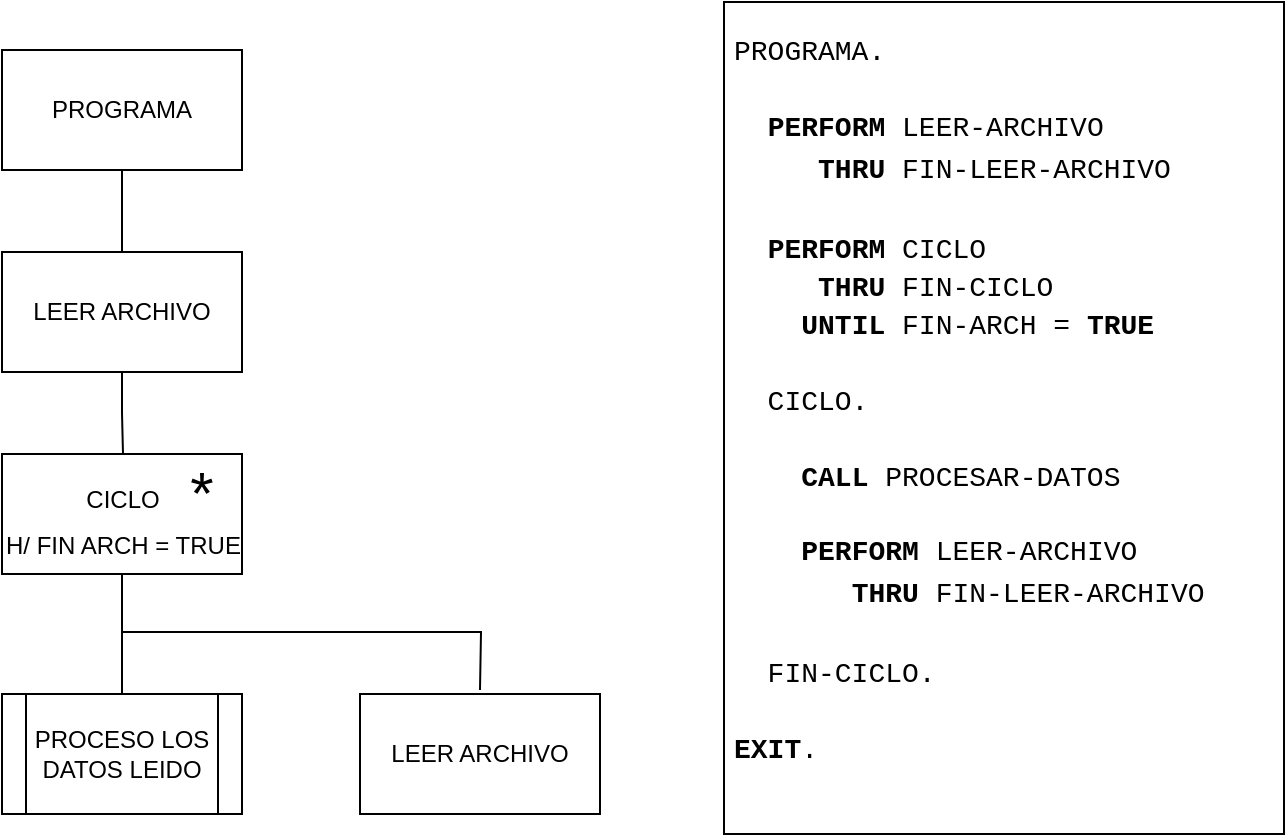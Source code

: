 <mxfile version="21.6.8" type="device" pages="5">
  <diagram name="Ejemplo 1" id="DIWlifGtNFJvJwJ2gC4g">
    <mxGraphModel dx="1354" dy="1074" grid="0" gridSize="10" guides="1" tooltips="1" connect="1" arrows="1" fold="1" page="0" pageScale="1" pageWidth="827" pageHeight="1169" math="0" shadow="0">
      <root>
        <mxCell id="htvTtejkNlTFs2TmpE_N-0" />
        <mxCell id="htvTtejkNlTFs2TmpE_N-1" style="locked=1;" parent="htvTtejkNlTFs2TmpE_N-0" />
        <mxCell id="nlcEW6YisUa-rGxjiz5z-0" style="edgeStyle=orthogonalEdgeStyle;rounded=0;orthogonalLoop=1;jettySize=auto;html=1;exitX=0.5;exitY=1;exitDx=0;exitDy=0;endArrow=none;endFill=0;" parent="htvTtejkNlTFs2TmpE_N-1" source="nlcEW6YisUa-rGxjiz5z-2" target="nlcEW6YisUa-rGxjiz5z-11" edge="1">
          <mxGeometry relative="1" as="geometry">
            <mxPoint x="260" y="200" as="targetPoint" />
          </mxGeometry>
        </mxCell>
        <mxCell id="nlcEW6YisUa-rGxjiz5z-1" style="edgeStyle=orthogonalEdgeStyle;rounded=0;orthogonalLoop=1;jettySize=auto;html=1;exitX=0.5;exitY=1;exitDx=0;exitDy=0;endArrow=none;endFill=0;" parent="htvTtejkNlTFs2TmpE_N-1" source="nlcEW6YisUa-rGxjiz5z-2" edge="1">
          <mxGeometry relative="1" as="geometry">
            <mxPoint x="439" y="198" as="targetPoint" />
          </mxGeometry>
        </mxCell>
        <mxCell id="nlcEW6YisUa-rGxjiz5z-2" value="" style="rounded=0;whiteSpace=wrap;html=1;" parent="htvTtejkNlTFs2TmpE_N-1" vertex="1">
          <mxGeometry x="200" y="80" width="120" height="60" as="geometry" />
        </mxCell>
        <mxCell id="nlcEW6YisUa-rGxjiz5z-3" style="edgeStyle=orthogonalEdgeStyle;rounded=0;orthogonalLoop=1;jettySize=auto;html=1;entryX=0.5;entryY=0;entryDx=0;entryDy=0;endArrow=none;endFill=0;" parent="htvTtejkNlTFs2TmpE_N-1" source="nlcEW6YisUa-rGxjiz5z-4" target="nlcEW6YisUa-rGxjiz5z-9" edge="1">
          <mxGeometry relative="1" as="geometry" />
        </mxCell>
        <mxCell id="nlcEW6YisUa-rGxjiz5z-4" value="PROGRAMA" style="rounded=0;whiteSpace=wrap;html=1;" parent="htvTtejkNlTFs2TmpE_N-1" vertex="1">
          <mxGeometry x="200" y="-122" width="120" height="60" as="geometry" />
        </mxCell>
        <mxCell id="nlcEW6YisUa-rGxjiz5z-5" value="&lt;span style=&quot;color: rgb(0, 0, 0); font-family: Helvetica; font-size: 12px; font-style: normal; font-variant-ligatures: normal; font-variant-caps: normal; font-weight: 400; letter-spacing: normal; orphans: 2; text-indent: 0px; text-transform: none; widows: 2; word-spacing: 0px; -webkit-text-stroke-width: 0px; background-color: rgb(255, 255, 255); text-decoration-thickness: initial; text-decoration-style: initial; text-decoration-color: initial; float: none; display: inline !important;&quot;&gt;CICLO&lt;/span&gt;" style="text;whiteSpace=wrap;html=1;fontSize=21;align=center;" parent="htvTtejkNlTFs2TmpE_N-1" vertex="1">
          <mxGeometry x="201" y="80" width="119" height="23" as="geometry" />
        </mxCell>
        <mxCell id="nlcEW6YisUa-rGxjiz5z-6" value="&lt;div style=&quot;text-align: center;&quot;&gt;&lt;span style=&quot;background-color: initial; font-size: 12px;&quot;&gt;H/ FIN ARCH = TRUE&lt;/span&gt;&lt;/div&gt;" style="text;whiteSpace=wrap;html=1;fontSize=21;" parent="htvTtejkNlTFs2TmpE_N-1" vertex="1">
          <mxGeometry x="200" y="103" width="150" height="23" as="geometry" />
        </mxCell>
        <mxCell id="nlcEW6YisUa-rGxjiz5z-7" value="*" style="text;html=1;strokeColor=none;fillColor=none;align=center;verticalAlign=middle;whiteSpace=wrap;rounded=0;fontSize=30;" parent="htvTtejkNlTFs2TmpE_N-1" vertex="1">
          <mxGeometry x="283" y="89" width="34" height="19" as="geometry" />
        </mxCell>
        <mxCell id="nlcEW6YisUa-rGxjiz5z-8" style="edgeStyle=orthogonalEdgeStyle;rounded=0;orthogonalLoop=1;jettySize=auto;html=1;exitX=0.5;exitY=1;exitDx=0;exitDy=0;entryX=0.5;entryY=0;entryDx=0;entryDy=0;endArrow=none;endFill=0;" parent="htvTtejkNlTFs2TmpE_N-1" source="nlcEW6YisUa-rGxjiz5z-9" target="nlcEW6YisUa-rGxjiz5z-5" edge="1">
          <mxGeometry relative="1" as="geometry" />
        </mxCell>
        <mxCell id="nlcEW6YisUa-rGxjiz5z-9" value="LEER ARCHIVO" style="rounded=0;whiteSpace=wrap;html=1;" parent="htvTtejkNlTFs2TmpE_N-1" vertex="1">
          <mxGeometry x="200" y="-21" width="120" height="60" as="geometry" />
        </mxCell>
        <mxCell id="nlcEW6YisUa-rGxjiz5z-10" value="LEER ARCHIVO" style="rounded=0;whiteSpace=wrap;html=1;" parent="htvTtejkNlTFs2TmpE_N-1" vertex="1">
          <mxGeometry x="379" y="200" width="120" height="60" as="geometry" />
        </mxCell>
        <mxCell id="nlcEW6YisUa-rGxjiz5z-11" value="PROCESO LOS DATOS LEIDO" style="shape=process;whiteSpace=wrap;html=1;backgroundOutline=1;" parent="htvTtejkNlTFs2TmpE_N-1" vertex="1">
          <mxGeometry x="200" y="200" width="120" height="60" as="geometry" />
        </mxCell>
        <mxCell id="nlcEW6YisUa-rGxjiz5z-12" value="&lt;p style=&quot;line-height: 50%;&quot;&gt;&lt;span style=&quot;font-family: &amp;quot;Courier New&amp;quot;; font-size: 14px; background-color: initial;&quot;&gt;PROGRAMA.&lt;/span&gt;&lt;br&gt;&lt;/p&gt;&lt;p style=&quot;line-height: 50%;&quot;&gt;&lt;span style=&quot;font-size: 14px;&quot;&gt;&lt;font face=&quot;Courier New&quot;&gt;&lt;br&gt;&lt;/font&gt;&lt;/span&gt;&lt;/p&gt;&lt;p style=&quot;line-height: 50%;&quot;&gt;&lt;span style=&quot;font-size: 14px;&quot;&gt;&lt;font face=&quot;Courier New&quot;&gt;&amp;nbsp;&amp;nbsp;&lt;/font&gt;&lt;/span&gt;&lt;b style=&quot;font-family: &amp;quot;Courier New&amp;quot;; font-size: 14px; background-color: initial; border-color: var(--border-color);&quot;&gt;PERFORM&lt;/b&gt;&lt;span style=&quot;font-family: &amp;quot;Courier New&amp;quot;; font-size: 14px; background-color: initial;&quot;&gt;&amp;nbsp;&lt;/span&gt;&lt;span style=&quot;font-family: &amp;quot;Courier New&amp;quot;; font-size: 14px; background-color: initial;&quot;&gt;LEER-ARCHIVO&lt;/span&gt;&lt;/p&gt;&lt;p style=&quot;border-color: var(--border-color); line-height: 6px; font-size: 14px;&quot;&gt;&lt;font style=&quot;border-color: var(--border-color);&quot; face=&quot;Courier New&quot;&gt;&amp;nbsp; &amp;nbsp;&amp;nbsp;&amp;nbsp;&lt;span style=&quot;border-color: var(--border-color);&quot;&gt;&lt;b style=&quot;border-color: var(--border-color);&quot;&gt;THRU&lt;/b&gt;&amp;nbsp;FIN-LEER-ARCHIVO&lt;/span&gt;&lt;/font&gt;&lt;/p&gt;&lt;p style=&quot;line-height: 50%;&quot;&gt;&lt;span style=&quot;font-size: 14px;&quot;&gt;&lt;font face=&quot;Courier New&quot;&gt;&lt;br&gt;&lt;/font&gt;&lt;/span&gt;&lt;/p&gt;&lt;p style=&quot;line-height: 50%;&quot;&gt;&lt;span style=&quot;font-size: 14px;&quot;&gt;&lt;font face=&quot;Courier New&quot;&gt;&amp;nbsp; &lt;b&gt;PERFORM&lt;/b&gt; CICLO&lt;/font&gt;&lt;/span&gt;&lt;/p&gt;&lt;p style=&quot;line-height: 50%;&quot;&gt;&lt;span style=&quot;font-size: 14px;&quot;&gt;&lt;font face=&quot;Courier New&quot;&gt;&amp;nbsp; &amp;nbsp; &amp;nbsp;&lt;b&gt;THRU&lt;/b&gt; FIN-CICLO&lt;/font&gt;&lt;/span&gt;&lt;/p&gt;&lt;p style=&quot;line-height: 50%;&quot;&gt;&lt;span style=&quot;font-size: 14px;&quot;&gt;&lt;font face=&quot;Courier New&quot;&gt;&amp;nbsp; &amp;nbsp; &lt;b&gt;UNTIL&lt;/b&gt; FIN-ARCH = &lt;b&gt;TRUE&lt;/b&gt;&lt;/font&gt;&lt;/span&gt;&lt;/p&gt;&lt;p style=&quot;line-height: 50%;&quot;&gt;&lt;span style=&quot;font-size: 14px;&quot;&gt;&lt;font face=&quot;Courier New&quot;&gt;&lt;br&gt;&lt;/font&gt;&lt;/span&gt;&lt;/p&gt;&lt;p style=&quot;line-height: 50%;&quot;&gt;&lt;span style=&quot;font-size: 14px;&quot;&gt;&lt;font face=&quot;Courier New&quot;&gt;&amp;nbsp; CICLO.&lt;/font&gt;&lt;/span&gt;&lt;/p&gt;&lt;p style=&quot;line-height: 50%;&quot;&gt;&lt;span style=&quot;font-size: 14px;&quot;&gt;&lt;font face=&quot;Courier New&quot;&gt;&lt;br&gt;&lt;/font&gt;&lt;/span&gt;&lt;/p&gt;&lt;p style=&quot;line-height: 50%;&quot;&gt;&lt;span style=&quot;font-size: 14px;&quot;&gt;&lt;font face=&quot;Courier New&quot;&gt;&amp;nbsp; &amp;nbsp; &lt;b&gt;CALL&lt;/b&gt; PROCESAR-DATOS&lt;/font&gt;&lt;/span&gt;&lt;/p&gt;&lt;p style=&quot;line-height: 50%;&quot;&gt;&lt;br&gt;&lt;/p&gt;&lt;p style=&quot;line-height: 50%;&quot;&gt;&lt;span style=&quot;font-size: 14px;&quot;&gt;&lt;font face=&quot;Courier New&quot;&gt;&amp;nbsp; &amp;nbsp;&amp;nbsp;&lt;/font&gt;&lt;/span&gt;&lt;b style=&quot;background-color: initial; border-color: var(--border-color); font-family: &amp;quot;Courier New&amp;quot;; font-size: 14px;&quot;&gt;PERFORM&lt;/b&gt;&lt;span style=&quot;background-color: initial; border-color: var(--border-color); font-family: &amp;quot;Courier New&amp;quot;; font-size: 14px;&quot;&gt;&amp;nbsp;&lt;/span&gt;&lt;span style=&quot;background-color: initial; border-color: var(--border-color); font-family: &amp;quot;Courier New&amp;quot;; font-size: 14px;&quot;&gt;LEER-ARCHIVO&lt;/span&gt;&lt;/p&gt;&lt;p style=&quot;border-color: var(--border-color); line-height: 6px; font-size: 14px;&quot;&gt;&lt;font style=&quot;border-color: var(--border-color);&quot; face=&quot;Courier New&quot;&gt;&amp;nbsp; &amp;nbsp; &amp;nbsp; &amp;nbsp;&lt;span style=&quot;border-color: var(--border-color);&quot;&gt;&lt;b style=&quot;border-color: var(--border-color);&quot;&gt;THRU&lt;/b&gt;&amp;nbsp;FIN-LEER-ARCHIVO&lt;/span&gt;&lt;/font&gt;&lt;/p&gt;&lt;p style=&quot;line-height: 50%;&quot;&gt;&lt;span style=&quot;font-size: 14px;&quot;&gt;&lt;font face=&quot;Courier New&quot;&gt;&lt;br&gt;&lt;/font&gt;&lt;/span&gt;&lt;/p&gt;&lt;p style=&quot;line-height: 50%;&quot;&gt;&lt;span style=&quot;font-size: 14px;&quot;&gt;&lt;font face=&quot;Courier New&quot;&gt;&amp;nbsp; FIN-CICLO.&lt;/font&gt;&lt;/span&gt;&lt;/p&gt;&lt;p style=&quot;line-height: 50%;&quot;&gt;&lt;span style=&quot;font-size: 14px;&quot;&gt;&lt;font face=&quot;Courier New&quot;&gt;&lt;br&gt;&lt;/font&gt;&lt;/span&gt;&lt;/p&gt;&lt;p style=&quot;line-height: 50%;&quot;&gt;&lt;span style=&quot;font-size: 14px;&quot;&gt;&lt;font face=&quot;Courier New&quot;&gt;&lt;b&gt;EXIT&lt;/b&gt;.&lt;/font&gt;&lt;/span&gt;&lt;/p&gt;" style="text;whiteSpace=wrap;html=1;rounded=0;strokeColor=default;spacing=5;" parent="htvTtejkNlTFs2TmpE_N-1" vertex="1">
          <mxGeometry x="561" y="-146" width="280" height="416" as="geometry" />
        </mxCell>
      </root>
    </mxGraphModel>
  </diagram>
  <diagram name="Ejemplo 2" id="38_W8E672RSWxw1Rzhjn">
    <mxGraphModel dx="1754" dy="1074" grid="0" gridSize="10" guides="1" tooltips="1" connect="1" arrows="1" fold="1" page="0" pageScale="1" pageWidth="827" pageHeight="1169" math="0" shadow="0">
      <root>
        <mxCell id="0" />
        <mxCell id="1" style="locked=1;" parent="0" />
        <mxCell id="laY_mVtm7Xq-dv9bCmeI-1" style="edgeStyle=orthogonalEdgeStyle;rounded=0;orthogonalLoop=1;jettySize=auto;html=1;exitX=0.5;exitY=1;exitDx=0;exitDy=0;endArrow=none;endFill=0;" parent="1" source="laY_mVtm7Xq-dv9bCmeI-3" target="laY_mVtm7Xq-dv9bCmeI-6" edge="1">
          <mxGeometry relative="1" as="geometry" />
        </mxCell>
        <mxCell id="laY_mVtm7Xq-dv9bCmeI-2" style="edgeStyle=orthogonalEdgeStyle;rounded=0;orthogonalLoop=1;jettySize=auto;html=1;exitX=0.5;exitY=1;exitDx=0;exitDy=0;entryX=0.5;entryY=0;entryDx=0;entryDy=0;endArrow=none;endFill=0;" parent="1" source="laY_mVtm7Xq-dv9bCmeI-3" target="laY_mVtm7Xq-dv9bCmeI-15" edge="1">
          <mxGeometry relative="1" as="geometry">
            <mxPoint x="106" y="-19" as="targetPoint" />
          </mxGeometry>
        </mxCell>
        <mxCell id="laY_mVtm7Xq-dv9bCmeI-3" value="PROGRAMA&lt;br&gt;DE&lt;br&gt;PAGO" style="rounded=0;whiteSpace=wrap;html=1;" parent="1" vertex="1">
          <mxGeometry x="144" y="-141" width="120" height="60" as="geometry" />
        </mxCell>
        <mxCell id="laY_mVtm7Xq-dv9bCmeI-4" style="edgeStyle=orthogonalEdgeStyle;rounded=0;orthogonalLoop=1;jettySize=auto;html=1;endArrow=none;endFill=0;" parent="1" source="laY_mVtm7Xq-dv9bCmeI-6" target="laY_mVtm7Xq-dv9bCmeI-8" edge="1">
          <mxGeometry relative="1" as="geometry" />
        </mxCell>
        <mxCell id="laY_mVtm7Xq-dv9bCmeI-5" style="edgeStyle=orthogonalEdgeStyle;rounded=0;orthogonalLoop=1;jettySize=auto;html=1;exitX=0.5;exitY=1;exitDx=0;exitDy=0;endArrow=none;endFill=0;" parent="1" source="laY_mVtm7Xq-dv9bCmeI-6" target="laY_mVtm7Xq-dv9bCmeI-11" edge="1">
          <mxGeometry relative="1" as="geometry" />
        </mxCell>
        <mxCell id="laY_mVtm7Xq-dv9bCmeI-6" value="EVALUAR DATOS LEIDO" style="rounded=0;whiteSpace=wrap;html=1;" parent="1" vertex="1">
          <mxGeometry x="246" y="-19" width="120" height="60" as="geometry" />
        </mxCell>
        <mxCell id="laY_mVtm7Xq-dv9bCmeI-7" style="edgeStyle=orthogonalEdgeStyle;rounded=0;orthogonalLoop=1;jettySize=auto;html=1;exitX=0.5;exitY=1;exitDx=0;exitDy=0;entryX=0.5;entryY=0;entryDx=0;entryDy=0;endArrow=none;endFill=0;" parent="1" source="laY_mVtm7Xq-dv9bCmeI-8" target="laY_mVtm7Xq-dv9bCmeI-16" edge="1">
          <mxGeometry relative="1" as="geometry" />
        </mxCell>
        <mxCell id="laY_mVtm7Xq-dv9bCmeI-8" value="TIPO_TARJ = &quot;VISA&quot;" style="rounded=0;whiteSpace=wrap;html=1;" parent="1" vertex="1">
          <mxGeometry x="166" y="101" width="120" height="60" as="geometry" />
        </mxCell>
        <mxCell id="laY_mVtm7Xq-dv9bCmeI-9" value="O" style="text;html=1;strokeColor=none;fillColor=none;align=center;verticalAlign=middle;whiteSpace=wrap;rounded=0;" parent="1" vertex="1">
          <mxGeometry x="236" y="101" width="60" height="30" as="geometry" />
        </mxCell>
        <mxCell id="laY_mVtm7Xq-dv9bCmeI-10" style="edgeStyle=orthogonalEdgeStyle;rounded=0;orthogonalLoop=1;jettySize=auto;html=1;exitX=0.5;exitY=1;exitDx=0;exitDy=0;fontSize=30;endArrow=none;endFill=0;" parent="1" source="laY_mVtm7Xq-dv9bCmeI-11" target="laY_mVtm7Xq-dv9bCmeI-12" edge="1">
          <mxGeometry relative="1" as="geometry" />
        </mxCell>
        <mxCell id="laY_mVtm7Xq-dv9bCmeI-11" value="&lt;font style=&quot;font-size: 22px;&quot;&gt;/&lt;/font&gt;" style="rounded=0;whiteSpace=wrap;html=1;" parent="1" vertex="1">
          <mxGeometry x="326" y="101" width="120" height="60" as="geometry" />
        </mxCell>
        <mxCell id="laY_mVtm7Xq-dv9bCmeI-12" value="MOSTAR MENSAJE &quot;TARJETA INVALIDA&quot;" style="rounded=0;whiteSpace=wrap;html=1;" parent="1" vertex="1">
          <mxGeometry x="326" y="191" width="120" height="60" as="geometry" />
        </mxCell>
        <mxCell id="laY_mVtm7Xq-dv9bCmeI-13" style="rounded=0;orthogonalLoop=1;jettySize=auto;html=1;exitX=0.5;exitY=0;exitDx=0;exitDy=0;fontSize=10;dashed=1;dashPattern=8 8;entryX=0.5;entryY=1;entryDx=0;entryDy=0;endArrow=none;endFill=0;fillColor=#b1ddf0;strokeColor=#10739e;" parent="1" source="laY_mVtm7Xq-dv9bCmeI-14" edge="1">
          <mxGeometry relative="1" as="geometry">
            <mxPoint x="106" y="41" as="targetPoint" />
          </mxGeometry>
        </mxCell>
        <mxCell id="laY_mVtm7Xq-dv9bCmeI-14" value="&lt;span style=&quot;color: rgb(0, 0, 0); font-family: Helvetica; font-size: 12px; font-style: normal; font-variant-ligatures: normal; font-variant-caps: normal; font-weight: 400; letter-spacing: normal; orphans: 2; text-align: center; text-indent: 0px; text-transform: none; widows: 2; word-spacing: 0px; -webkit-text-stroke-width: 0px; text-decoration-thickness: initial; text-decoration-style: initial; text-decoration-color: initial; float: none; display: inline !important;&quot;&gt;TIPO_TARJ = &quot;VISA&quot;&lt;br&gt;NUMERO = 4111234567891223&lt;br&gt;IMPORTE = 10,50&lt;br&gt;&lt;/span&gt;" style="text;whiteSpace=wrap;html=1;fontSize=10;dashed=1;dashPattern=8 8;strokeColor=#10739e;fillColor=#b1ddf0;spacing=5;" parent="1" vertex="1">
          <mxGeometry x="-68" y="141" width="185" height="63" as="geometry" />
        </mxCell>
        <mxCell id="laY_mVtm7Xq-dv9bCmeI-15" value="LEER PAGO" style="rounded=0;whiteSpace=wrap;html=1;" parent="1" vertex="1">
          <mxGeometry x="46" y="-19" width="120" height="60" as="geometry" />
        </mxCell>
        <mxCell id="laY_mVtm7Xq-dv9bCmeI-16" value="PROCESO PAGO" style="shape=process;whiteSpace=wrap;html=1;backgroundOutline=1;" parent="1" vertex="1">
          <mxGeometry x="166" y="191" width="120" height="60" as="geometry" />
        </mxCell>
        <mxCell id="laY_mVtm7Xq-dv9bCmeI-17" value="&lt;p style=&quot;line-height: 50%; font-size: 14px;&quot;&gt;&lt;font style=&quot;font-size: 14px;&quot; face=&quot;Courier New&quot;&gt;PROGRAMA DE PAGOS.&lt;br&gt;&lt;br&gt;&lt;/font&gt;&lt;/p&gt;&lt;p style=&quot;border-color: var(--border-color); line-height: 6px; font-size: 14px;&quot;&gt;&lt;font style=&quot;border-color: var(--border-color); font-size: 14px;&quot; face=&quot;Courier New&quot;&gt;&amp;nbsp;&amp;nbsp; &lt;b&gt;PERFORM&lt;/b&gt; LEER-PAGO&lt;/font&gt;&lt;/p&gt;&lt;p style=&quot;border-color: var(--border-color); line-height: 6px; font-size: 14px;&quot;&gt;&lt;font style=&quot;border-color: var(--border-color); font-size: 14px;&quot; face=&quot;Courier New&quot;&gt;&amp;nbsp; &amp;nbsp; &amp;nbsp; &lt;span style=&quot;border-color: var(--border-color);&quot;&gt;&lt;b&gt;THRU&lt;/b&gt; FIN-LEER-PAGO&lt;/span&gt;&lt;/font&gt;&lt;/p&gt;&lt;p style=&quot;line-height: 50%; font-size: 14px;&quot;&gt;&lt;font style=&quot;font-size: 14px;&quot; face=&quot;Courier New&quot;&gt;&lt;br&gt;&lt;/font&gt;&lt;/p&gt;&lt;p style=&quot;line-height: 50%; font-size: 14px;&quot;&gt;&lt;font style=&quot;font-size: 14px;&quot; face=&quot;Courier New&quot;&gt;&amp;nbsp; &amp;nbsp;&lt;b&gt;IF&lt;/b&gt; TIPO_TARJ = “VISA”&lt;/font&gt;&lt;/p&gt;&lt;p style=&quot;line-height: 50%; font-size: 14px;&quot;&gt;&lt;font style=&quot;font-size: 14px;&quot; face=&quot;Courier New&quot;&gt;&amp;nbsp; &amp;nbsp; &amp;nbsp;&lt;b&gt;CALL&lt;/b&gt; PROCESAR-PAGO&lt;/font&gt;&lt;/p&gt;&lt;p style=&quot;line-height: 50%; font-size: 14px;&quot;&gt;&lt;font style=&quot;font-size: 14px;&quot; face=&quot;Courier New&quot;&gt;&amp;nbsp; &amp;nbsp;&lt;b&gt;ELSE&lt;/b&gt;&lt;/font&gt;&lt;/p&gt;&lt;p style=&quot;line-height: 50%; font-size: 14px;&quot;&gt;&lt;font style=&quot;font-size: 14px;&quot; face=&quot;Courier New&quot;&gt;&amp;nbsp; &amp;nbsp; &amp;nbsp;&lt;b&gt;PERFORM&lt;/b&gt; MOSTRAR-MENSAJE&lt;/font&gt;&lt;/p&gt;&lt;p style=&quot;line-height: 50%; font-size: 14px;&quot;&gt;&lt;font style=&quot;font-size: 14px;&quot; face=&quot;Courier New&quot;&gt;&amp;nbsp; &amp;nbsp; &amp;nbsp; &amp;nbsp; &lt;b&gt;THRU&lt;/b&gt;&amp;nbsp;FIN-MOSTRAR-MENSAJE&lt;/font&gt;&lt;/p&gt;&lt;p style=&quot;line-height: 50%; font-size: 14px;&quot;&gt;&lt;font style=&quot;font-size: 14px;&quot; face=&quot;Courier New&quot;&gt;&amp;nbsp; &amp;nbsp;&lt;b&gt;END-IF&lt;/b&gt;.&lt;/font&gt;&lt;/p&gt;&lt;p style=&quot;line-height: 50%; font-size: 14px;&quot;&gt;&lt;font style=&quot;font-size: 14px;&quot; face=&quot;Courier New&quot;&gt;&lt;br&gt;&lt;/font&gt;&lt;/p&gt;&lt;p style=&quot;line-height: 50%; font-size: 14px;&quot;&gt;&lt;font style=&quot;font-size: 14px;&quot; face=&quot;Courier New&quot;&gt;&amp;nbsp; &amp;nbsp;MOSTRAR-MENSAJE.&lt;/font&gt;&lt;/p&gt;&lt;p style=&quot;line-height: 50%; font-size: 14px;&quot;&gt;&lt;font style=&quot;font-size: 14px;&quot; face=&quot;Courier New&quot;&gt;&amp;nbsp; &amp;nbsp; &amp;nbsp; &amp;nbsp;&lt;b&gt;DISPLAY&lt;/b&gt; &quot;TARJETA INVALIDA&quot;&lt;/font&gt;&lt;/p&gt;&lt;p style=&quot;line-height: 50%; font-size: 14px;&quot;&gt;&lt;span style=&quot;font-family: &amp;quot;Courier New&amp;quot;; background-color: initial;&quot;&gt;&amp;nbsp; &amp;nbsp;FIN-MOSTRAR-MENJSA.&lt;/span&gt;&lt;/p&gt;&lt;p style=&quot;line-height: 50%; font-size: 14px;&quot;&gt;&lt;span style=&quot;font-family: &amp;quot;Courier New&amp;quot;; background-color: initial;&quot;&gt;&amp;nbsp;&amp;nbsp;&lt;/span&gt;&lt;/p&gt;&lt;p style=&quot;line-height: 50%; font-size: 14px;&quot;&gt;&lt;font style=&quot;font-size: 14px;&quot; face=&quot;Courier New&quot;&gt;&lt;b&gt;EXIT&lt;/b&gt;.&lt;/font&gt;&lt;/p&gt;" style="text;whiteSpace=wrap;html=1;rounded=0;strokeColor=default;spacing=5;" parent="1" vertex="1">
          <mxGeometry x="509" y="-132" width="307" height="389" as="geometry" />
        </mxCell>
      </root>
    </mxGraphModel>
  </diagram>
  <diagram name="Ejercicio 1" id="-sOjXaWc4v6qauFNCUcs">
    <mxGraphModel dx="1754" dy="1074" grid="0" gridSize="10" guides="1" tooltips="1" connect="1" arrows="1" fold="1" page="0" pageScale="1" pageWidth="827" pageHeight="1169" math="0" shadow="0">
      <root>
        <mxCell id="YO23_k5VpzBHfLscFQUz-0" />
        <mxCell id="YO23_k5VpzBHfLscFQUz-1" value="Archivo de datos" style="locked=1;" parent="YO23_k5VpzBHfLscFQUz-0" />
        <mxCell id="a4sUt8P6fv7LiR5eYjG7-0" value="" style="rounded=1;whiteSpace=wrap;html=1;" parent="YO23_k5VpzBHfLscFQUz-1" vertex="1">
          <mxGeometry x="-141" y="118" width="218" height="385" as="geometry" />
        </mxCell>
        <mxCell id="a4sUt8P6fv7LiR5eYjG7-1" value="&lt;span style=&quot;color: rgb(0, 0, 0); font-family: Helvetica; font-size: 12px; font-style: normal; font-variant-ligatures: normal; font-variant-caps: normal; font-weight: 400; letter-spacing: normal; orphans: 2; text-align: center; text-indent: 0px; text-transform: none; widows: 2; word-spacing: 0px; -webkit-text-stroke-width: 0px; text-decoration-thickness: initial; text-decoration-style: initial; text-decoration-color: initial; float: none; display: inline !important;&quot;&gt;TIPO_TARJ = &quot;VISA&quot;&lt;br&gt;NUMERO = 4111234567891223&lt;br&gt;IMPORTE = 10,50&lt;br&gt;&lt;/span&gt;" style="text;whiteSpace=wrap;html=1;fontSize=10;dashed=1;dashPattern=8 8;strokeColor=#10739e;fillColor=#b1ddf0;spacing=5;" parent="YO23_k5VpzBHfLscFQUz-1" vertex="1">
          <mxGeometry x="-124" y="135" width="185" height="63" as="geometry" />
        </mxCell>
        <mxCell id="a4sUt8P6fv7LiR5eYjG7-2" value="&lt;span style=&quot;color: rgb(0, 0, 0); font-family: Helvetica; font-size: 12px; font-style: normal; font-variant-ligatures: normal; font-variant-caps: normal; font-weight: 400; letter-spacing: normal; orphans: 2; text-align: center; text-indent: 0px; text-transform: none; widows: 2; word-spacing: 0px; -webkit-text-stroke-width: 0px; text-decoration-thickness: initial; text-decoration-style: initial; text-decoration-color: initial; float: none; display: inline !important;&quot;&gt;TIPO_TARJ = &quot;MASTERCARD&quot;&lt;br&gt;NUMERO = 5767383894949050&lt;br&gt;IMPORTE = 555,00&lt;br&gt;&lt;/span&gt;" style="text;whiteSpace=wrap;html=1;fontSize=10;dashed=1;dashPattern=8 8;strokeColor=#10739e;fillColor=#b1ddf0;spacing=5;" parent="YO23_k5VpzBHfLscFQUz-1" vertex="1">
          <mxGeometry x="-124" y="208" width="185" height="63" as="geometry" />
        </mxCell>
        <mxCell id="a4sUt8P6fv7LiR5eYjG7-3" value="&lt;span style=&quot;color: rgb(0, 0, 0); font-family: Helvetica; font-size: 12px; font-style: normal; font-variant-ligatures: normal; font-variant-caps: normal; font-weight: 400; letter-spacing: normal; orphans: 2; text-align: center; text-indent: 0px; text-transform: none; widows: 2; word-spacing: 0px; -webkit-text-stroke-width: 0px; text-decoration-thickness: initial; text-decoration-style: initial; text-decoration-color: initial; float: none; display: inline !important;&quot;&gt;TIPO_TARJ = &quot;VISA&quot;&lt;br&gt;NUMERO = 4111234567891223&lt;br&gt;IMPORTE = 100,00&lt;br&gt;&lt;/span&gt;" style="text;whiteSpace=wrap;html=1;fontSize=10;dashed=1;dashPattern=8 8;strokeColor=#10739e;fillColor=#b1ddf0;spacing=5;" parent="YO23_k5VpzBHfLscFQUz-1" vertex="1">
          <mxGeometry x="-124" y="279" width="185" height="63" as="geometry" />
        </mxCell>
        <mxCell id="a4sUt8P6fv7LiR5eYjG7-4" value="&lt;span style=&quot;color: rgb(0, 0, 0); font-family: Helvetica; font-size: 12px; font-style: normal; font-variant-ligatures: normal; font-variant-caps: normal; font-weight: 400; letter-spacing: normal; orphans: 2; text-align: center; text-indent: 0px; text-transform: none; widows: 2; word-spacing: 0px; -webkit-text-stroke-width: 0px; text-decoration-thickness: initial; text-decoration-style: initial; text-decoration-color: initial; float: none; display: inline !important;&quot;&gt;TIPO_TARJ = &quot;AMEX&quot;&lt;br&gt;NUMERO = 6666686968968969&lt;br&gt;IMPORTE = 200,00&lt;br&gt;&lt;/span&gt;" style="text;whiteSpace=wrap;html=1;fontSize=10;dashed=1;dashPattern=8 8;strokeColor=#10739e;fillColor=#b1ddf0;spacing=5;" parent="YO23_k5VpzBHfLscFQUz-1" vertex="1">
          <mxGeometry x="-124" y="350" width="185" height="63" as="geometry" />
        </mxCell>
        <mxCell id="a4sUt8P6fv7LiR5eYjG7-5" value="&lt;span style=&quot;color: rgb(0, 0, 0); font-family: Helvetica; font-size: 12px; font-style: normal; font-variant-ligatures: normal; font-variant-caps: normal; font-weight: 400; letter-spacing: normal; orphans: 2; text-align: center; text-indent: 0px; text-transform: none; widows: 2; word-spacing: 0px; -webkit-text-stroke-width: 0px; text-decoration-thickness: initial; text-decoration-style: initial; text-decoration-color: initial; float: none; display: inline !important;&quot;&gt;TIPO_TARJ = &quot;MASTERCARD&quot;&lt;br&gt;NUMERO = 5767383894949050&lt;br&gt;IMPORTE = 1320,99&lt;br&gt;&lt;/span&gt;" style="text;whiteSpace=wrap;html=1;fontSize=10;dashed=1;dashPattern=8 8;strokeColor=#10739e;fillColor=#b1ddf0;spacing=5;" parent="YO23_k5VpzBHfLscFQUz-1" vertex="1">
          <mxGeometry x="-124" y="420.5" width="185" height="63" as="geometry" />
        </mxCell>
        <mxCell id="Fj-yzbmO4TWt0ii3895M-0" value="Diagrama" parent="YO23_k5VpzBHfLscFQUz-0" />
        <mxCell id="Fj-yzbmO4TWt0ii3895M-1" style="edgeStyle=orthogonalEdgeStyle;rounded=0;orthogonalLoop=1;jettySize=auto;html=1;endArrow=none;endFill=0;" parent="Fj-yzbmO4TWt0ii3895M-0" target="Fj-yzbmO4TWt0ii3895M-3" edge="1">
          <mxGeometry relative="1" as="geometry">
            <mxPoint x="267" y="215" as="sourcePoint" />
          </mxGeometry>
        </mxCell>
        <mxCell id="Fj-yzbmO4TWt0ii3895M-2" style="edgeStyle=orthogonalEdgeStyle;rounded=0;orthogonalLoop=1;jettySize=auto;html=1;exitX=0.5;exitY=1;exitDx=0;exitDy=0;endArrow=none;endFill=0;" parent="Fj-yzbmO4TWt0ii3895M-0" target="Fj-yzbmO4TWt0ii3895M-5" edge="1">
          <mxGeometry relative="1" as="geometry">
            <Array as="points">
              <mxPoint x="334" y="215" />
            </Array>
            <mxPoint x="267" y="215" as="sourcePoint" />
          </mxGeometry>
        </mxCell>
        <mxCell id="Fj-yzbmO4TWt0ii3895M-3" value="CONDICION" style="rounded=0;whiteSpace=wrap;html=1;" parent="Fj-yzbmO4TWt0ii3895M-0" vertex="1">
          <mxGeometry x="129" y="251" width="120" height="60" as="geometry" />
        </mxCell>
        <mxCell id="Fj-yzbmO4TWt0ii3895M-4" value="O" style="text;html=1;strokeColor=none;fillColor=none;align=center;verticalAlign=middle;whiteSpace=wrap;rounded=0;" parent="Fj-yzbmO4TWt0ii3895M-0" vertex="1">
          <mxGeometry x="199" y="251" width="60" height="30" as="geometry" />
        </mxCell>
        <mxCell id="Fj-yzbmO4TWt0ii3895M-5" value="&lt;font style=&quot;font-size: 22px;&quot;&gt;/&lt;/font&gt;" style="rounded=0;whiteSpace=wrap;html=1;" parent="Fj-yzbmO4TWt0ii3895M-0" vertex="1">
          <mxGeometry x="272" y="251" width="120" height="60" as="geometry" />
        </mxCell>
        <mxCell id="Fj-yzbmO4TWt0ii3895M-6" value="" style="rounded=0;whiteSpace=wrap;html=1;" parent="Fj-yzbmO4TWt0ii3895M-0" vertex="1">
          <mxGeometry x="198" y="132" width="120" height="60" as="geometry" />
        </mxCell>
        <mxCell id="Fj-yzbmO4TWt0ii3895M-7" value="xxxxxxxxxx" style="rounded=0;whiteSpace=wrap;html=1;" parent="Fj-yzbmO4TWt0ii3895M-0" vertex="1">
          <mxGeometry x="198" y="-22" width="120" height="60" as="geometry" />
        </mxCell>
        <mxCell id="Fj-yzbmO4TWt0ii3895M-8" value="xxxxxxxxxx" style="shape=process;whiteSpace=wrap;html=1;backgroundOutline=1;" parent="Fj-yzbmO4TWt0ii3895M-0" vertex="1">
          <mxGeometry x="198" y="56" width="120" height="60" as="geometry" />
        </mxCell>
        <mxCell id="Fj-yzbmO4TWt0ii3895M-9" value="&lt;span style=&quot;color: rgb(0, 0, 0); font-family: Helvetica; font-size: 12px; font-style: normal; font-variant-ligatures: normal; font-variant-caps: normal; font-weight: 400; letter-spacing: normal; orphans: 2; text-indent: 0px; text-transform: none; widows: 2; word-spacing: 0px; -webkit-text-stroke-width: 0px; background-color: rgb(255, 255, 255); text-decoration-thickness: initial; text-decoration-style: initial; text-decoration-color: initial; float: none; display: inline !important;&quot;&gt;CICLO&lt;/span&gt;" style="text;whiteSpace=wrap;html=1;fontSize=21;align=center;" parent="Fj-yzbmO4TWt0ii3895M-0" vertex="1">
          <mxGeometry x="199" y="132" width="119" height="23" as="geometry" />
        </mxCell>
        <mxCell id="Fj-yzbmO4TWt0ii3895M-10" value="&lt;div style=&quot;&quot;&gt;&lt;font style=&quot;font-size: 12px;&quot;&gt;xxxxxxxxxx&lt;/font&gt;&lt;br&gt;&lt;/div&gt;" style="text;whiteSpace=wrap;html=1;fontSize=21;align=center;" parent="Fj-yzbmO4TWt0ii3895M-0" vertex="1">
          <mxGeometry x="198" y="155" width="120" height="36" as="geometry" />
        </mxCell>
        <mxCell id="Fj-yzbmO4TWt0ii3895M-11" value="*" style="text;html=1;strokeColor=none;fillColor=none;align=center;verticalAlign=middle;whiteSpace=wrap;rounded=0;fontSize=30;" parent="Fj-yzbmO4TWt0ii3895M-0" vertex="1">
          <mxGeometry x="281" y="141" width="34" height="19" as="geometry" />
        </mxCell>
        <mxCell id="6a1-QC-RC6mTNvGkFqZh-0" value="Acción, Tarea" style="text;html=1;strokeColor=none;fillColor=none;align=left;verticalAlign=middle;whiteSpace=wrap;rounded=0;" parent="Fj-yzbmO4TWt0ii3895M-0" vertex="1">
          <mxGeometry x="326" y="-9" width="110" height="30" as="geometry" />
        </mxCell>
        <mxCell id="6a1-QC-RC6mTNvGkFqZh-1" value="Invocar a otro programas" style="text;html=1;strokeColor=none;fillColor=none;align=left;verticalAlign=middle;whiteSpace=wrap;rounded=0;" parent="Fj-yzbmO4TWt0ii3895M-0" vertex="1">
          <mxGeometry x="326" y="69" width="146" height="30" as="geometry" />
        </mxCell>
        <mxCell id="6a1-QC-RC6mTNvGkFqZh-2" value="Repetir las acción a continuación hasta que se cumpla una condición" style="text;html=1;strokeColor=none;fillColor=none;align=left;verticalAlign=middle;whiteSpace=wrap;rounded=0;" parent="Fj-yzbmO4TWt0ii3895M-0" vertex="1">
          <mxGeometry x="326" y="142" width="197" height="30" as="geometry" />
        </mxCell>
        <mxCell id="6a1-QC-RC6mTNvGkFqZh-3" value="Evaluar una condición" style="text;html=1;strokeColor=none;fillColor=none;align=left;verticalAlign=middle;whiteSpace=wrap;rounded=0;" parent="Fj-yzbmO4TWt0ii3895M-0" vertex="1">
          <mxGeometry x="399" y="266" width="146" height="30" as="geometry" />
        </mxCell>
        <mxCell id="Tm_pYrgC2gDxAL3DESPl-0" value="Programa&amp;nbsp;" style="rounded=0;whiteSpace=wrap;html=1;" vertex="1" parent="Fj-yzbmO4TWt0ii3895M-0">
          <mxGeometry x="262" y="433" width="120" height="60" as="geometry" />
        </mxCell>
        <mxCell id="a9UE4KBJhz5PzeCumBVy-16" value="" style="edgeStyle=orthogonalEdgeStyle;rounded=0;orthogonalLoop=1;jettySize=auto;html=1;" edge="1" parent="Fj-yzbmO4TWt0ii3895M-0" source="Tm_pYrgC2gDxAL3DESPl-1" target="lcY7wj9qY-5UM0wfVGHa-3">
          <mxGeometry relative="1" as="geometry" />
        </mxCell>
        <mxCell id="Tm_pYrgC2gDxAL3DESPl-1" value="Leer Archivo" style="rounded=0;whiteSpace=wrap;html=1;" vertex="1" parent="Fj-yzbmO4TWt0ii3895M-0">
          <mxGeometry x="262" y="523" width="120" height="60" as="geometry" />
        </mxCell>
        <mxCell id="lcY7wj9qY-5UM0wfVGHa-0" value="" style="rounded=0;whiteSpace=wrap;html=1;" vertex="1" parent="Fj-yzbmO4TWt0ii3895M-0">
          <mxGeometry x="262" y="613" width="120" height="60" as="geometry" />
        </mxCell>
        <mxCell id="lcY7wj9qY-5UM0wfVGHa-1" value="&lt;span style=&quot;color: rgb(0, 0, 0); font-family: Helvetica; font-size: 12px; font-style: normal; font-variant-ligatures: normal; font-variant-caps: normal; font-weight: 400; letter-spacing: normal; orphans: 2; text-indent: 0px; text-transform: none; widows: 2; word-spacing: 0px; -webkit-text-stroke-width: 0px; background-color: rgb(255, 255, 255); text-decoration-thickness: initial; text-decoration-style: initial; text-decoration-color: initial; float: none; display: inline !important;&quot;&gt;CICLO&lt;/span&gt;" style="text;whiteSpace=wrap;html=1;fontSize=21;align=center;" vertex="1" parent="Fj-yzbmO4TWt0ii3895M-0">
          <mxGeometry x="263" y="613" width="119" height="23" as="geometry" />
        </mxCell>
        <mxCell id="lcY7wj9qY-5UM0wfVGHa-2" value="&lt;div style=&quot;&quot;&gt;&lt;font style=&quot;font-size: 12px;&quot;&gt;Leer 5&lt;/font&gt;&lt;br&gt;&lt;/div&gt;" style="text;whiteSpace=wrap;html=1;fontSize=21;align=center;" vertex="1" parent="Fj-yzbmO4TWt0ii3895M-0">
          <mxGeometry x="262" y="636" width="120" height="36" as="geometry" />
        </mxCell>
        <mxCell id="lcY7wj9qY-5UM0wfVGHa-3" value="*" style="text;html=1;strokeColor=none;fillColor=none;align=center;verticalAlign=middle;whiteSpace=wrap;rounded=0;fontSize=30;" vertex="1" parent="Fj-yzbmO4TWt0ii3895M-0">
          <mxGeometry x="345" y="622" width="34" height="19" as="geometry" />
        </mxCell>
        <mxCell id="a9UE4KBJhz5PzeCumBVy-0" style="edgeStyle=orthogonalEdgeStyle;rounded=0;orthogonalLoop=1;jettySize=auto;html=1;endArrow=none;endFill=0;" edge="1" parent="Fj-yzbmO4TWt0ii3895M-0" target="a9UE4KBJhz5PzeCumBVy-2">
          <mxGeometry relative="1" as="geometry">
            <mxPoint x="336" y="693" as="sourcePoint" />
          </mxGeometry>
        </mxCell>
        <mxCell id="a9UE4KBJhz5PzeCumBVy-1" style="edgeStyle=orthogonalEdgeStyle;rounded=0;orthogonalLoop=1;jettySize=auto;html=1;exitX=0.5;exitY=1;exitDx=0;exitDy=0;endArrow=none;endFill=0;entryX=0.5;entryY=0;entryDx=0;entryDy=0;" edge="1" parent="Fj-yzbmO4TWt0ii3895M-0" target="a9UE4KBJhz5PzeCumBVy-4">
          <mxGeometry relative="1" as="geometry">
            <Array as="points">
              <mxPoint x="544" y="693" />
            </Array>
            <mxPoint x="336" y="693" as="sourcePoint" />
          </mxGeometry>
        </mxCell>
        <mxCell id="a9UE4KBJhz5PzeCumBVy-2" value="Es Visa" style="rounded=0;whiteSpace=wrap;html=1;" vertex="1" parent="Fj-yzbmO4TWt0ii3895M-0">
          <mxGeometry x="198" y="729" width="120" height="60" as="geometry" />
        </mxCell>
        <mxCell id="a9UE4KBJhz5PzeCumBVy-3" value="O" style="text;html=1;strokeColor=none;fillColor=none;align=center;verticalAlign=middle;whiteSpace=wrap;rounded=0;" vertex="1" parent="Fj-yzbmO4TWt0ii3895M-0">
          <mxGeometry x="268" y="729" width="60" height="30" as="geometry" />
        </mxCell>
        <mxCell id="a9UE4KBJhz5PzeCumBVy-4" value="&lt;font style=&quot;font-size: 22px;&quot;&gt;/&lt;/font&gt;" style="rounded=0;whiteSpace=wrap;html=1;" vertex="1" parent="Fj-yzbmO4TWt0ii3895M-0">
          <mxGeometry x="484" y="729" width="120" height="60" as="geometry" />
        </mxCell>
        <mxCell id="a9UE4KBJhz5PzeCumBVy-5" value="Evaluar una condición" style="text;html=1;strokeColor=none;fillColor=none;align=left;verticalAlign=middle;whiteSpace=wrap;rounded=0;" vertex="1" parent="Fj-yzbmO4TWt0ii3895M-0">
          <mxGeometry x="611" y="744" width="146" height="30" as="geometry" />
        </mxCell>
        <mxCell id="a9UE4KBJhz5PzeCumBVy-12" value="Es Master" style="rounded=0;whiteSpace=wrap;html=1;" vertex="1" parent="Fj-yzbmO4TWt0ii3895M-0">
          <mxGeometry x="342" y="729" width="120" height="60" as="geometry" />
        </mxCell>
        <mxCell id="a9UE4KBJhz5PzeCumBVy-13" value="O" style="text;html=1;strokeColor=none;fillColor=none;align=center;verticalAlign=middle;whiteSpace=wrap;rounded=0;" vertex="1" parent="Fj-yzbmO4TWt0ii3895M-0">
          <mxGeometry x="412" y="729" width="60" height="30" as="geometry" />
        </mxCell>
        <mxCell id="a9UE4KBJhz5PzeCumBVy-14" value="" style="endArrow=classic;html=1;rounded=0;entryX=0.5;entryY=0;entryDx=0;entryDy=0;" edge="1" parent="Fj-yzbmO4TWt0ii3895M-0" target="a9UE4KBJhz5PzeCumBVy-12">
          <mxGeometry width="50" height="50" relative="1" as="geometry">
            <mxPoint x="399" y="695" as="sourcePoint" />
            <mxPoint x="341" y="757" as="targetPoint" />
          </mxGeometry>
        </mxCell>
        <mxCell id="a9UE4KBJhz5PzeCumBVy-15" value="" style="endArrow=none;html=1;rounded=0;entryX=0.5;entryY=1;entryDx=0;entryDy=0;exitX=0.5;exitY=0;exitDx=0;exitDy=0;" edge="1" parent="Fj-yzbmO4TWt0ii3895M-0" source="Tm_pYrgC2gDxAL3DESPl-1" target="Tm_pYrgC2gDxAL3DESPl-0">
          <mxGeometry width="50" height="50" relative="1" as="geometry">
            <mxPoint x="291" y="607" as="sourcePoint" />
            <mxPoint x="341" y="557" as="targetPoint" />
          </mxGeometry>
        </mxCell>
        <mxCell id="a9UE4KBJhz5PzeCumBVy-17" value="" style="endArrow=none;html=1;rounded=0;entryX=0.5;entryY=1;entryDx=0;entryDy=0;" edge="1" parent="Fj-yzbmO4TWt0ii3895M-0" target="lcY7wj9qY-5UM0wfVGHa-2">
          <mxGeometry width="50" height="50" relative="1" as="geometry">
            <mxPoint x="399" y="693" as="sourcePoint" />
            <mxPoint x="341" y="657" as="targetPoint" />
          </mxGeometry>
        </mxCell>
        <mxCell id="MCp9dSjKGsHTzqcmAUmR-0" value="Proceso Pago" style="shape=process;whiteSpace=wrap;html=1;backgroundOutline=1;" vertex="1" parent="Fj-yzbmO4TWt0ii3895M-0">
          <mxGeometry x="198" y="836" width="120" height="60" as="geometry" />
        </mxCell>
        <mxCell id="MCp9dSjKGsHTzqcmAUmR-1" value="Proceso Pago" style="shape=process;whiteSpace=wrap;html=1;backgroundOutline=1;" vertex="1" parent="Fj-yzbmO4TWt0ii3895M-0">
          <mxGeometry x="339" y="836" width="120" height="60" as="geometry" />
        </mxCell>
        <mxCell id="MCp9dSjKGsHTzqcmAUmR-2" value="" style="endArrow=none;html=1;rounded=0;entryX=0.5;entryY=1;entryDx=0;entryDy=0;" edge="1" parent="Fj-yzbmO4TWt0ii3895M-0" target="a9UE4KBJhz5PzeCumBVy-2">
          <mxGeometry width="50" height="50" relative="1" as="geometry">
            <mxPoint x="258" y="835" as="sourcePoint" />
            <mxPoint x="341" y="557" as="targetPoint" />
          </mxGeometry>
        </mxCell>
        <mxCell id="MCp9dSjKGsHTzqcmAUmR-3" value="" style="endArrow=none;html=1;rounded=0;entryX=0.5;entryY=1;entryDx=0;entryDy=0;" edge="1" parent="Fj-yzbmO4TWt0ii3895M-0" source="MCp9dSjKGsHTzqcmAUmR-1" target="a9UE4KBJhz5PzeCumBVy-12">
          <mxGeometry width="50" height="50" relative="1" as="geometry">
            <mxPoint x="268" y="845" as="sourcePoint" />
            <mxPoint x="268" y="799" as="targetPoint" />
          </mxGeometry>
        </mxCell>
        <mxCell id="1M_G0BPq16gyhP7lc3Kr-0" value="Tarjeta Invalida" style="rounded=0;whiteSpace=wrap;html=1;" vertex="1" parent="Fj-yzbmO4TWt0ii3895M-0">
          <mxGeometry x="491" y="836" width="120" height="60" as="geometry" />
        </mxCell>
        <mxCell id="1M_G0BPq16gyhP7lc3Kr-1" value="" style="endArrow=none;html=1;rounded=0;entryX=0.5;entryY=1;entryDx=0;entryDy=0;exitX=0.5;exitY=0;exitDx=0;exitDy=0;" edge="1" parent="Fj-yzbmO4TWt0ii3895M-0" source="1M_G0BPq16gyhP7lc3Kr-0" target="a9UE4KBJhz5PzeCumBVy-4">
          <mxGeometry width="50" height="50" relative="1" as="geometry">
            <mxPoint x="410" y="846" as="sourcePoint" />
            <mxPoint x="412" y="799" as="targetPoint" />
          </mxGeometry>
        </mxCell>
      </root>
    </mxGraphModel>
  </diagram>
  <diagram name="Ejercicio 2" id="iCLSqEqdgcVBrEzUl3mK">
    <mxGraphModel dx="1354" dy="1074" grid="0" gridSize="10" guides="1" tooltips="1" connect="1" arrows="1" fold="1" page="0" pageScale="1" pageWidth="827" pageHeight="1169" math="0" shadow="0">
      <root>
        <mxCell id="d1PuRNrqqrG295EfK9vQ-0" />
        <mxCell id="d1PuRNrqqrG295EfK9vQ-1" value="Archivo de datos" style="locked=1;" parent="d1PuRNrqqrG295EfK9vQ-0" />
        <mxCell id="d1PuRNrqqrG295EfK9vQ-2" value="" style="rounded=1;whiteSpace=wrap;html=1;" parent="d1PuRNrqqrG295EfK9vQ-1" vertex="1">
          <mxGeometry x="-143" y="100" width="218" height="483" as="geometry" />
        </mxCell>
        <mxCell id="d1PuRNrqqrG295EfK9vQ-14" value="&lt;span style=&quot;color: rgb(0, 0, 0); font-family: Helvetica; font-size: 12px; font-style: normal; font-variant-ligatures: normal; font-variant-caps: normal; font-weight: 400; letter-spacing: normal; orphans: 2; text-align: center; text-indent: 0px; text-transform: none; widows: 2; word-spacing: 0px; -webkit-text-stroke-width: 0px; text-decoration-thickness: initial; text-decoration-style: initial; text-decoration-color: initial; float: none; display: inline !important;&quot;&gt;TIPO_TARJ = &quot;VISA&quot;&lt;br&gt;NUMERO = 4111234567891223&lt;br&gt;IMPORTE_1 = 10,50&lt;br&gt;IMPORTE_2 = 200,00&lt;br&gt;IMPORTE_3 = 300,00&lt;br&gt;&lt;/span&gt;" style="text;whiteSpace=wrap;html=1;fontSize=10;dashed=1;dashPattern=8 8;strokeColor=#10739e;fillColor=#b1ddf0;spacing=5;" parent="d1PuRNrqqrG295EfK9vQ-1" vertex="1">
          <mxGeometry x="-126.5" y="117" width="185" height="84" as="geometry" />
        </mxCell>
        <mxCell id="d1PuRNrqqrG295EfK9vQ-32" value="&lt;span style=&quot;color: rgb(0, 0, 0); font-family: Helvetica; font-size: 12px; font-style: normal; font-variant-ligatures: normal; font-variant-caps: normal; font-weight: 400; letter-spacing: normal; orphans: 2; text-align: center; text-indent: 0px; text-transform: none; widows: 2; word-spacing: 0px; -webkit-text-stroke-width: 0px; text-decoration-thickness: initial; text-decoration-style: initial; text-decoration-color: initial; float: none; display: inline !important;&quot;&gt;TIPO_TARJ = &quot;MASTERCARD&quot;&lt;br&gt;NUMERO = 5767383894949050&lt;br&gt;IMPORTE_1 = 555,00&lt;br&gt;IMPORTE_2 = 250,00&lt;br style=&quot;border-color: var(--border-color);&quot;&gt;IMPORTE_3 = 100,00&lt;br&gt;&lt;/span&gt;" style="text;whiteSpace=wrap;html=1;fontSize=10;dashed=1;dashPattern=8 8;strokeColor=#10739e;fillColor=#b1ddf0;spacing=5;" parent="d1PuRNrqqrG295EfK9vQ-1" vertex="1">
          <mxGeometry x="-126.5" y="206" width="185" height="84" as="geometry" />
        </mxCell>
        <mxCell id="d1PuRNrqqrG295EfK9vQ-33" value="&lt;span style=&quot;color: rgb(0, 0, 0); font-family: Helvetica; font-size: 12px; font-style: normal; font-variant-ligatures: normal; font-variant-caps: normal; font-weight: 400; letter-spacing: normal; orphans: 2; text-align: center; text-indent: 0px; text-transform: none; widows: 2; word-spacing: 0px; -webkit-text-stroke-width: 0px; text-decoration-thickness: initial; text-decoration-style: initial; text-decoration-color: initial; float: none; display: inline !important;&quot;&gt;TIPO_TARJ = &quot;VISA&quot;&lt;br&gt;NUMERO = 4111234567891223&lt;br&gt;IMPORTE_1 = 1000,00&lt;br&gt;IMPORTE_2 = 4000,00&lt;br style=&quot;border-color: var(--border-color);&quot;&gt;IMPORTE_3 = 100,00&lt;br&gt;&lt;/span&gt;" style="text;whiteSpace=wrap;html=1;fontSize=10;dashed=1;dashPattern=8 8;strokeColor=#10739e;fillColor=#b1ddf0;spacing=5;" parent="d1PuRNrqqrG295EfK9vQ-1" vertex="1">
          <mxGeometry x="-126.5" y="295" width="185" height="87" as="geometry" />
        </mxCell>
        <mxCell id="d1PuRNrqqrG295EfK9vQ-34" value="&lt;span style=&quot;color: rgb(0, 0, 0); font-family: Helvetica; font-size: 12px; font-style: normal; font-variant-ligatures: normal; font-variant-caps: normal; font-weight: 400; letter-spacing: normal; orphans: 2; text-align: center; text-indent: 0px; text-transform: none; widows: 2; word-spacing: 0px; -webkit-text-stroke-width: 0px; text-decoration-thickness: initial; text-decoration-style: initial; text-decoration-color: initial; float: none; display: inline !important;&quot;&gt;TIPO_TARJ = &quot;AMEX&quot;&lt;br&gt;NUMERO = 6666686968968969&lt;br&gt;IMPORTE_1 = 200,00&lt;br&gt;IMPORTE_2 = 200,00&lt;br style=&quot;border-color: var(--border-color);&quot;&gt;IMPORTE_3 = 200,00&lt;br&gt;&lt;/span&gt;" style="text;whiteSpace=wrap;html=1;fontSize=10;dashed=1;dashPattern=8 8;strokeColor=#10739e;fillColor=#b1ddf0;spacing=5;" parent="d1PuRNrqqrG295EfK9vQ-1" vertex="1">
          <mxGeometry x="-126.5" y="388" width="185" height="85" as="geometry" />
        </mxCell>
        <mxCell id="d1PuRNrqqrG295EfK9vQ-35" value="&lt;span style=&quot;color: rgb(0, 0, 0); font-family: Helvetica; font-size: 12px; font-style: normal; font-variant-ligatures: normal; font-variant-caps: normal; font-weight: 400; letter-spacing: normal; orphans: 2; text-align: center; text-indent: 0px; text-transform: none; widows: 2; word-spacing: 0px; -webkit-text-stroke-width: 0px; text-decoration-thickness: initial; text-decoration-style: initial; text-decoration-color: initial; float: none; display: inline !important;&quot;&gt;TIPO_TARJ = &quot;MASTERCARD&quot;&lt;br&gt;NUMERO = 5767383894949050&lt;br&gt;IMPORTE_1 = 1320,99&lt;br&gt;IMPORTE_2 = 564,50&lt;br style=&quot;border-color: var(--border-color);&quot;&gt;IMPORTE_3 = 1000,00&lt;br&gt;&lt;/span&gt;" style="text;whiteSpace=wrap;html=1;fontSize=10;dashed=1;dashPattern=8 8;strokeColor=#10739e;fillColor=#b1ddf0;spacing=5;" parent="d1PuRNrqqrG295EfK9vQ-1" vertex="1">
          <mxGeometry x="-126.5" y="479" width="185" height="86" as="geometry" />
        </mxCell>
        <mxCell id="XkSN1Z29HCds0eOUAbfg-0" value="Diagrama" parent="d1PuRNrqqrG295EfK9vQ-0" />
        <mxCell id="XkSN1Z29HCds0eOUAbfg-1" style="edgeStyle=orthogonalEdgeStyle;rounded=0;orthogonalLoop=1;jettySize=auto;html=1;endArrow=none;endFill=0;" parent="XkSN1Z29HCds0eOUAbfg-0" target="XkSN1Z29HCds0eOUAbfg-3" edge="1">
          <mxGeometry relative="1" as="geometry">
            <mxPoint x="267" y="215" as="sourcePoint" />
          </mxGeometry>
        </mxCell>
        <mxCell id="XkSN1Z29HCds0eOUAbfg-2" style="edgeStyle=orthogonalEdgeStyle;rounded=0;orthogonalLoop=1;jettySize=auto;html=1;exitX=0.5;exitY=1;exitDx=0;exitDy=0;endArrow=none;endFill=0;" parent="XkSN1Z29HCds0eOUAbfg-0" target="XkSN1Z29HCds0eOUAbfg-5" edge="1">
          <mxGeometry relative="1" as="geometry">
            <Array as="points">
              <mxPoint x="334" y="215" />
            </Array>
            <mxPoint x="267" y="215" as="sourcePoint" />
          </mxGeometry>
        </mxCell>
        <mxCell id="XkSN1Z29HCds0eOUAbfg-3" value="CONDICION" style="rounded=0;whiteSpace=wrap;html=1;" parent="XkSN1Z29HCds0eOUAbfg-0" vertex="1">
          <mxGeometry x="129" y="251" width="120" height="60" as="geometry" />
        </mxCell>
        <mxCell id="XkSN1Z29HCds0eOUAbfg-4" value="O" style="text;html=1;strokeColor=none;fillColor=none;align=center;verticalAlign=middle;whiteSpace=wrap;rounded=0;" parent="XkSN1Z29HCds0eOUAbfg-0" vertex="1">
          <mxGeometry x="199" y="251" width="60" height="30" as="geometry" />
        </mxCell>
        <mxCell id="XkSN1Z29HCds0eOUAbfg-5" value="&lt;font style=&quot;font-size: 22px;&quot;&gt;/&lt;/font&gt;" style="rounded=0;whiteSpace=wrap;html=1;" parent="XkSN1Z29HCds0eOUAbfg-0" vertex="1">
          <mxGeometry x="272" y="251" width="120" height="60" as="geometry" />
        </mxCell>
        <mxCell id="XkSN1Z29HCds0eOUAbfg-6" value="" style="rounded=0;whiteSpace=wrap;html=1;" parent="XkSN1Z29HCds0eOUAbfg-0" vertex="1">
          <mxGeometry x="198" y="132" width="120" height="60" as="geometry" />
        </mxCell>
        <mxCell id="XkSN1Z29HCds0eOUAbfg-7" value="xxxxxxxxxx" style="rounded=0;whiteSpace=wrap;html=1;" parent="XkSN1Z29HCds0eOUAbfg-0" vertex="1">
          <mxGeometry x="198" y="-22" width="120" height="60" as="geometry" />
        </mxCell>
        <mxCell id="XkSN1Z29HCds0eOUAbfg-8" value="xxxxxxxxxx" style="shape=process;whiteSpace=wrap;html=1;backgroundOutline=1;" parent="XkSN1Z29HCds0eOUAbfg-0" vertex="1">
          <mxGeometry x="198" y="56" width="120" height="60" as="geometry" />
        </mxCell>
        <mxCell id="XkSN1Z29HCds0eOUAbfg-9" value="&lt;span style=&quot;color: rgb(0, 0, 0); font-family: Helvetica; font-size: 12px; font-style: normal; font-variant-ligatures: normal; font-variant-caps: normal; font-weight: 400; letter-spacing: normal; orphans: 2; text-indent: 0px; text-transform: none; widows: 2; word-spacing: 0px; -webkit-text-stroke-width: 0px; background-color: rgb(255, 255, 255); text-decoration-thickness: initial; text-decoration-style: initial; text-decoration-color: initial; float: none; display: inline !important;&quot;&gt;CICLO&lt;/span&gt;" style="text;whiteSpace=wrap;html=1;fontSize=21;align=center;" parent="XkSN1Z29HCds0eOUAbfg-0" vertex="1">
          <mxGeometry x="199" y="132" width="119" height="23" as="geometry" />
        </mxCell>
        <mxCell id="XkSN1Z29HCds0eOUAbfg-10" value="&lt;div style=&quot;&quot;&gt;&lt;font style=&quot;font-size: 12px;&quot;&gt;xxxxxxxxxx&lt;/font&gt;&lt;br&gt;&lt;/div&gt;" style="text;whiteSpace=wrap;html=1;fontSize=21;align=center;" parent="XkSN1Z29HCds0eOUAbfg-0" vertex="1">
          <mxGeometry x="198" y="155" width="120" height="36" as="geometry" />
        </mxCell>
        <mxCell id="XkSN1Z29HCds0eOUAbfg-11" value="*" style="text;html=1;strokeColor=none;fillColor=none;align=center;verticalAlign=middle;whiteSpace=wrap;rounded=0;fontSize=30;" parent="XkSN1Z29HCds0eOUAbfg-0" vertex="1">
          <mxGeometry x="281" y="141" width="34" height="19" as="geometry" />
        </mxCell>
        <mxCell id="lQjQb03eFYyw5EB1flb8-0" value="Acción, Tarea" style="text;html=1;strokeColor=none;fillColor=none;align=left;verticalAlign=middle;whiteSpace=wrap;rounded=0;" parent="XkSN1Z29HCds0eOUAbfg-0" vertex="1">
          <mxGeometry x="326" y="-9" width="110" height="30" as="geometry" />
        </mxCell>
        <mxCell id="lQjQb03eFYyw5EB1flb8-1" value="Invocar a otro programas" style="text;html=1;strokeColor=none;fillColor=none;align=left;verticalAlign=middle;whiteSpace=wrap;rounded=0;" parent="XkSN1Z29HCds0eOUAbfg-0" vertex="1">
          <mxGeometry x="326" y="69" width="146" height="30" as="geometry" />
        </mxCell>
        <mxCell id="lQjQb03eFYyw5EB1flb8-2" value="Repetir las acción a continuación hasta que se cumpla una condición" style="text;html=1;strokeColor=none;fillColor=none;align=left;verticalAlign=middle;whiteSpace=wrap;rounded=0;" parent="XkSN1Z29HCds0eOUAbfg-0" vertex="1">
          <mxGeometry x="326" y="142" width="197" height="30" as="geometry" />
        </mxCell>
        <mxCell id="lQjQb03eFYyw5EB1flb8-3" value="Evaluar una condición" style="text;html=1;strokeColor=none;fillColor=none;align=left;verticalAlign=middle;whiteSpace=wrap;rounded=0;" parent="XkSN1Z29HCds0eOUAbfg-0" vertex="1">
          <mxGeometry x="399" y="266" width="146" height="30" as="geometry" />
        </mxCell>
      </root>
    </mxGraphModel>
  </diagram>
  <diagram name="Ejercicio 3" id="Z703QVb0vaf-_MjTMGhO">
    <mxGraphModel dx="1354" dy="1074" grid="0" gridSize="10" guides="1" tooltips="1" connect="1" arrows="1" fold="1" page="0" pageScale="1" pageWidth="827" pageHeight="1169" math="0" shadow="0">
      <root>
        <mxCell id="2zCMmD_kG4tLSPCRNhjW-0" />
        <mxCell id="2zCMmD_kG4tLSPCRNhjW-1" value="Archivo de datos" style="locked=1;" parent="2zCMmD_kG4tLSPCRNhjW-0" />
        <mxCell id="2zCMmD_kG4tLSPCRNhjW-2" value="" style="rounded=1;whiteSpace=wrap;html=1;" parent="2zCMmD_kG4tLSPCRNhjW-1" vertex="1">
          <mxGeometry x="-143" y="100" width="218" height="483" as="geometry" />
        </mxCell>
        <mxCell id="2zCMmD_kG4tLSPCRNhjW-3" value="&lt;span style=&quot;color: rgb(0, 0, 0); font-family: Helvetica; font-size: 12px; font-style: normal; font-variant-ligatures: normal; font-variant-caps: normal; font-weight: 400; letter-spacing: normal; orphans: 2; text-align: center; text-indent: 0px; text-transform: none; widows: 2; word-spacing: 0px; -webkit-text-stroke-width: 0px; text-decoration-thickness: initial; text-decoration-style: initial; text-decoration-color: initial; float: none; display: inline !important;&quot;&gt;TIPO_TARJ = &quot;VISA&quot;&lt;br&gt;NUMERO = 4111234567891223&lt;br&gt;IMPORTE_1 = 10,50&lt;br&gt;IMPORTE_2 = 200,00&lt;br&gt;IMPORTE_3 = 300,00&lt;br&gt;&lt;/span&gt;" style="text;whiteSpace=wrap;html=1;fontSize=10;dashed=1;dashPattern=8 8;strokeColor=#10739e;fillColor=#b1ddf0;spacing=5;" parent="2zCMmD_kG4tLSPCRNhjW-1" vertex="1">
          <mxGeometry x="-126.5" y="117" width="185" height="84" as="geometry" />
        </mxCell>
        <mxCell id="2zCMmD_kG4tLSPCRNhjW-4" value="&lt;span style=&quot;color: rgb(0, 0, 0); font-family: Helvetica; font-size: 12px; font-style: normal; font-variant-ligatures: normal; font-variant-caps: normal; font-weight: 400; letter-spacing: normal; orphans: 2; text-align: center; text-indent: 0px; text-transform: none; widows: 2; word-spacing: 0px; -webkit-text-stroke-width: 0px; text-decoration-thickness: initial; text-decoration-style: initial; text-decoration-color: initial; float: none; display: inline !important;&quot;&gt;TIPO_TARJ = &quot;MASTERCARD&quot;&lt;br&gt;NUMERO = 5767383894949050&lt;br&gt;IMPORTE_1 = 555,00&lt;br&gt;IMPORTE_2 = 250,00&lt;br style=&quot;border-color: var(--border-color);&quot;&gt;IMPORTE_3 = 100,00&lt;br&gt;&lt;/span&gt;" style="text;whiteSpace=wrap;html=1;fontSize=10;dashed=1;dashPattern=8 8;strokeColor=#10739e;fillColor=#b1ddf0;spacing=5;" parent="2zCMmD_kG4tLSPCRNhjW-1" vertex="1">
          <mxGeometry x="-126.5" y="206" width="185" height="84" as="geometry" />
        </mxCell>
        <mxCell id="2zCMmD_kG4tLSPCRNhjW-5" value="&lt;span style=&quot;color: rgb(0, 0, 0); font-family: Helvetica; font-size: 12px; font-style: normal; font-variant-ligatures: normal; font-variant-caps: normal; font-weight: 400; letter-spacing: normal; orphans: 2; text-align: center; text-indent: 0px; text-transform: none; widows: 2; word-spacing: 0px; -webkit-text-stroke-width: 0px; text-decoration-thickness: initial; text-decoration-style: initial; text-decoration-color: initial; float: none; display: inline !important;&quot;&gt;TIPO_TARJ = &quot;VISA&quot;&lt;br&gt;NUMERO = 4111234567891223&lt;br&gt;IMPORTE_1 = 1000,00&lt;br&gt;IMPORTE_2 = 4000,00&lt;br style=&quot;border-color: var(--border-color);&quot;&gt;IMPORTE_3 = 100,00&lt;br&gt;&lt;/span&gt;" style="text;whiteSpace=wrap;html=1;fontSize=10;dashed=1;dashPattern=8 8;strokeColor=#10739e;fillColor=#b1ddf0;spacing=5;" parent="2zCMmD_kG4tLSPCRNhjW-1" vertex="1">
          <mxGeometry x="-126.5" y="295" width="185" height="87" as="geometry" />
        </mxCell>
        <mxCell id="2zCMmD_kG4tLSPCRNhjW-6" value="&lt;span style=&quot;color: rgb(0, 0, 0); font-family: Helvetica; font-size: 12px; font-style: normal; font-variant-ligatures: normal; font-variant-caps: normal; font-weight: 400; letter-spacing: normal; orphans: 2; text-align: center; text-indent: 0px; text-transform: none; widows: 2; word-spacing: 0px; -webkit-text-stroke-width: 0px; text-decoration-thickness: initial; text-decoration-style: initial; text-decoration-color: initial; float: none; display: inline !important;&quot;&gt;TIPO_TARJ = &quot;AMEX&quot;&lt;br&gt;NUMERO = 6666686968968969&lt;br&gt;IMPORTE_1 = 200,00&lt;br&gt;IMPORTE_2 = 200,00&lt;br style=&quot;border-color: var(--border-color);&quot;&gt;IMPORTE_3 = 200,00&lt;br&gt;&lt;/span&gt;" style="text;whiteSpace=wrap;html=1;fontSize=10;dashed=1;dashPattern=8 8;strokeColor=#10739e;fillColor=#b1ddf0;spacing=5;" parent="2zCMmD_kG4tLSPCRNhjW-1" vertex="1">
          <mxGeometry x="-126.5" y="388" width="185" height="85" as="geometry" />
        </mxCell>
        <mxCell id="2zCMmD_kG4tLSPCRNhjW-7" value="&lt;span style=&quot;color: rgb(0, 0, 0); font-family: Helvetica; font-size: 12px; font-style: normal; font-variant-ligatures: normal; font-variant-caps: normal; font-weight: 400; letter-spacing: normal; orphans: 2; text-align: center; text-indent: 0px; text-transform: none; widows: 2; word-spacing: 0px; -webkit-text-stroke-width: 0px; text-decoration-thickness: initial; text-decoration-style: initial; text-decoration-color: initial; float: none; display: inline !important;&quot;&gt;TIPO_TARJ = &quot;MASTERCARD&quot;&lt;br&gt;NUMERO = 5767383894949050&lt;br&gt;IMPORTE_1 = 1320,99&lt;br&gt;IMPORTE_2 = 564,50&lt;br style=&quot;border-color: var(--border-color);&quot;&gt;IMPORTE_3 = 1000,00&lt;br&gt;&lt;/span&gt;" style="text;whiteSpace=wrap;html=1;fontSize=10;dashed=1;dashPattern=8 8;strokeColor=#10739e;fillColor=#b1ddf0;spacing=5;" parent="2zCMmD_kG4tLSPCRNhjW-1" vertex="1">
          <mxGeometry x="-126.5" y="479" width="185" height="86" as="geometry" />
        </mxCell>
        <mxCell id="2zCMmD_kG4tLSPCRNhjW-8" value="Diagrama" parent="2zCMmD_kG4tLSPCRNhjW-0" />
        <mxCell id="2zCMmD_kG4tLSPCRNhjW-9" style="edgeStyle=orthogonalEdgeStyle;rounded=0;orthogonalLoop=1;jettySize=auto;html=1;endArrow=none;endFill=0;" parent="2zCMmD_kG4tLSPCRNhjW-8" target="2zCMmD_kG4tLSPCRNhjW-11" edge="1">
          <mxGeometry relative="1" as="geometry">
            <mxPoint x="267" y="215" as="sourcePoint" />
          </mxGeometry>
        </mxCell>
        <mxCell id="2zCMmD_kG4tLSPCRNhjW-10" style="edgeStyle=orthogonalEdgeStyle;rounded=0;orthogonalLoop=1;jettySize=auto;html=1;exitX=0.5;exitY=1;exitDx=0;exitDy=0;endArrow=none;endFill=0;" parent="2zCMmD_kG4tLSPCRNhjW-8" target="2zCMmD_kG4tLSPCRNhjW-13" edge="1">
          <mxGeometry relative="1" as="geometry">
            <Array as="points">
              <mxPoint x="334" y="215" />
            </Array>
            <mxPoint x="267" y="215" as="sourcePoint" />
          </mxGeometry>
        </mxCell>
        <mxCell id="2zCMmD_kG4tLSPCRNhjW-11" value="CONDICION" style="rounded=0;whiteSpace=wrap;html=1;" parent="2zCMmD_kG4tLSPCRNhjW-8" vertex="1">
          <mxGeometry x="129" y="251" width="120" height="60" as="geometry" />
        </mxCell>
        <mxCell id="2zCMmD_kG4tLSPCRNhjW-12" value="O" style="text;html=1;strokeColor=none;fillColor=none;align=center;verticalAlign=middle;whiteSpace=wrap;rounded=0;" parent="2zCMmD_kG4tLSPCRNhjW-8" vertex="1">
          <mxGeometry x="199" y="251" width="60" height="30" as="geometry" />
        </mxCell>
        <mxCell id="2zCMmD_kG4tLSPCRNhjW-13" value="&lt;font style=&quot;font-size: 22px;&quot;&gt;/&lt;/font&gt;" style="rounded=0;whiteSpace=wrap;html=1;" parent="2zCMmD_kG4tLSPCRNhjW-8" vertex="1">
          <mxGeometry x="272" y="251" width="120" height="60" as="geometry" />
        </mxCell>
        <mxCell id="2zCMmD_kG4tLSPCRNhjW-14" value="" style="rounded=0;whiteSpace=wrap;html=1;" parent="2zCMmD_kG4tLSPCRNhjW-8" vertex="1">
          <mxGeometry x="198" y="132" width="120" height="60" as="geometry" />
        </mxCell>
        <mxCell id="2zCMmD_kG4tLSPCRNhjW-15" value="xxxxxxxxxx" style="rounded=0;whiteSpace=wrap;html=1;" parent="2zCMmD_kG4tLSPCRNhjW-8" vertex="1">
          <mxGeometry x="198" y="-22" width="120" height="60" as="geometry" />
        </mxCell>
        <mxCell id="2zCMmD_kG4tLSPCRNhjW-16" value="xxxxxxxxxx" style="shape=process;whiteSpace=wrap;html=1;backgroundOutline=1;" parent="2zCMmD_kG4tLSPCRNhjW-8" vertex="1">
          <mxGeometry x="198" y="56" width="120" height="60" as="geometry" />
        </mxCell>
        <mxCell id="2zCMmD_kG4tLSPCRNhjW-17" value="&lt;span style=&quot;color: rgb(0, 0, 0); font-family: Helvetica; font-size: 12px; font-style: normal; font-variant-ligatures: normal; font-variant-caps: normal; font-weight: 400; letter-spacing: normal; orphans: 2; text-indent: 0px; text-transform: none; widows: 2; word-spacing: 0px; -webkit-text-stroke-width: 0px; background-color: rgb(255, 255, 255); text-decoration-thickness: initial; text-decoration-style: initial; text-decoration-color: initial; float: none; display: inline !important;&quot;&gt;CICLO&lt;/span&gt;" style="text;whiteSpace=wrap;html=1;fontSize=21;align=center;" parent="2zCMmD_kG4tLSPCRNhjW-8" vertex="1">
          <mxGeometry x="199" y="132" width="119" height="23" as="geometry" />
        </mxCell>
        <mxCell id="2zCMmD_kG4tLSPCRNhjW-18" value="&lt;div style=&quot;&quot;&gt;&lt;font style=&quot;font-size: 12px;&quot;&gt;xxxxxxxxxx&lt;/font&gt;&lt;br&gt;&lt;/div&gt;" style="text;whiteSpace=wrap;html=1;fontSize=21;align=center;" parent="2zCMmD_kG4tLSPCRNhjW-8" vertex="1">
          <mxGeometry x="198" y="155" width="120" height="36" as="geometry" />
        </mxCell>
        <mxCell id="2zCMmD_kG4tLSPCRNhjW-19" value="*" style="text;html=1;strokeColor=none;fillColor=none;align=center;verticalAlign=middle;whiteSpace=wrap;rounded=0;fontSize=30;" parent="2zCMmD_kG4tLSPCRNhjW-8" vertex="1">
          <mxGeometry x="281" y="141" width="34" height="19" as="geometry" />
        </mxCell>
        <mxCell id="UPdHQdWwKKIyYcI4sEb7-0" value="Acción, Tarea" style="text;html=1;strokeColor=none;fillColor=none;align=left;verticalAlign=middle;whiteSpace=wrap;rounded=0;" vertex="1" parent="2zCMmD_kG4tLSPCRNhjW-8">
          <mxGeometry x="326" y="-9" width="110" height="30" as="geometry" />
        </mxCell>
        <mxCell id="UPdHQdWwKKIyYcI4sEb7-1" value="Invocar a otro programas" style="text;html=1;strokeColor=none;fillColor=none;align=left;verticalAlign=middle;whiteSpace=wrap;rounded=0;" vertex="1" parent="2zCMmD_kG4tLSPCRNhjW-8">
          <mxGeometry x="326" y="69" width="146" height="30" as="geometry" />
        </mxCell>
        <mxCell id="UPdHQdWwKKIyYcI4sEb7-2" value="Repetir las acción a continuación hasta que se cumpla una condición" style="text;html=1;strokeColor=none;fillColor=none;align=left;verticalAlign=middle;whiteSpace=wrap;rounded=0;" vertex="1" parent="2zCMmD_kG4tLSPCRNhjW-8">
          <mxGeometry x="326" y="142" width="197" height="30" as="geometry" />
        </mxCell>
        <mxCell id="UPdHQdWwKKIyYcI4sEb7-3" value="Evaluar una condición" style="text;html=1;strokeColor=none;fillColor=none;align=left;verticalAlign=middle;whiteSpace=wrap;rounded=0;" vertex="1" parent="2zCMmD_kG4tLSPCRNhjW-8">
          <mxGeometry x="399" y="266" width="146" height="30" as="geometry" />
        </mxCell>
      </root>
    </mxGraphModel>
  </diagram>
</mxfile>

